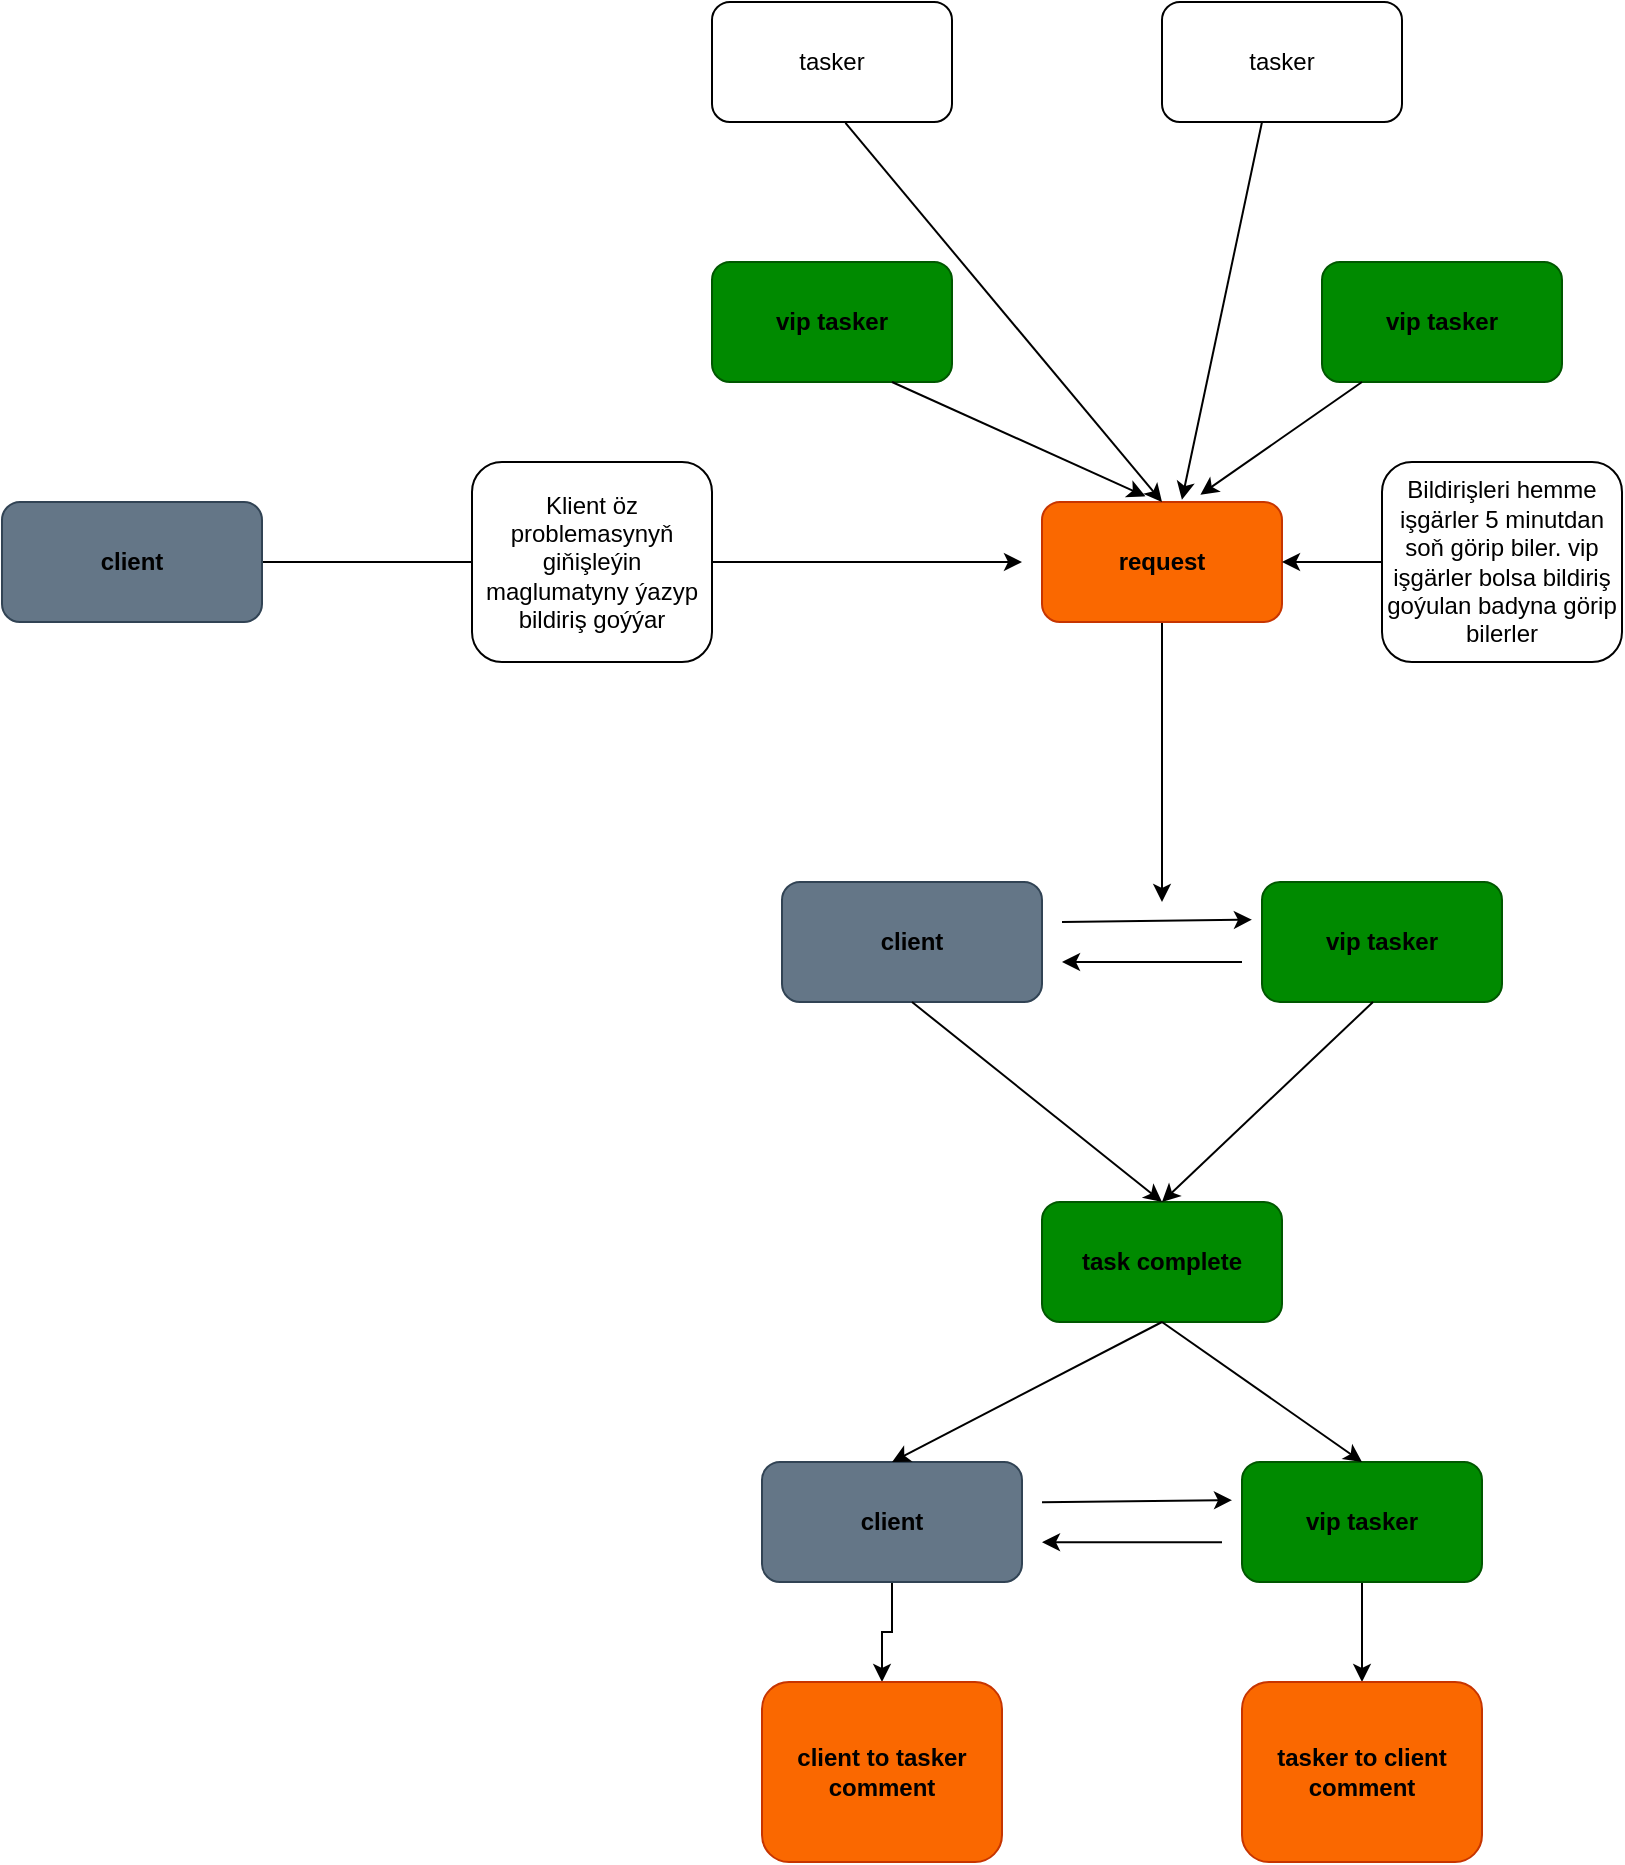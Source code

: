 <mxfile version="22.1.3" type="github">
  <diagram name="Page-1" id="2YBvvXClWsGukQMizWep">
    <mxGraphModel dx="2284" dy="1858" grid="1" gridSize="10" guides="1" tooltips="1" connect="1" arrows="1" fold="1" page="1" pageScale="1" pageWidth="850" pageHeight="1100" math="0" shadow="0">
      <root>
        <mxCell id="0" />
        <mxCell id="1" parent="0" />
        <mxCell id="JjVucMFV8raFjN2I7-2m-4" style="edgeStyle=orthogonalEdgeStyle;rounded=0;orthogonalLoop=1;jettySize=auto;html=1;" edge="1" parent="1" source="JjVucMFV8raFjN2I7-2m-3">
          <mxGeometry relative="1" as="geometry">
            <mxPoint x="460" y="210" as="targetPoint" />
          </mxGeometry>
        </mxCell>
        <mxCell id="JjVucMFV8raFjN2I7-2m-3" value="&lt;font color=&quot;#000000&quot;&gt;&lt;b&gt;client&lt;/b&gt;&lt;/font&gt;" style="rounded=1;whiteSpace=wrap;html=1;fillColor=#647687;strokeColor=#314354;fontColor=#ffffff;" vertex="1" parent="1">
          <mxGeometry x="-50" y="180" width="130" height="60" as="geometry" />
        </mxCell>
        <mxCell id="JjVucMFV8raFjN2I7-2m-25" style="edgeStyle=orthogonalEdgeStyle;rounded=0;orthogonalLoop=1;jettySize=auto;html=1;" edge="1" parent="1" source="JjVucMFV8raFjN2I7-2m-5">
          <mxGeometry relative="1" as="geometry">
            <mxPoint x="530" y="380" as="targetPoint" />
          </mxGeometry>
        </mxCell>
        <mxCell id="JjVucMFV8raFjN2I7-2m-5" value="&lt;b&gt;request&lt;/b&gt;" style="rounded=1;whiteSpace=wrap;html=1;fillColor=#fa6800;fontColor=#000000;strokeColor=#C73500;" vertex="1" parent="1">
          <mxGeometry x="470" y="180" width="120" height="60" as="geometry" />
        </mxCell>
        <mxCell id="JjVucMFV8raFjN2I7-2m-6" value="&lt;b&gt;&lt;font color=&quot;#000000&quot;&gt;vip tasker&lt;/font&gt;&lt;/b&gt;" style="rounded=1;whiteSpace=wrap;html=1;fillColor=#008a00;fontColor=#ffffff;strokeColor=#005700;" vertex="1" parent="1">
          <mxGeometry x="305" y="60" width="120" height="60" as="geometry" />
        </mxCell>
        <mxCell id="JjVucMFV8raFjN2I7-2m-8" value="" style="endArrow=classic;html=1;rounded=0;exitX=0.75;exitY=1;exitDx=0;exitDy=0;entryX=0.431;entryY=-0.047;entryDx=0;entryDy=0;entryPerimeter=0;" edge="1" parent="1" source="JjVucMFV8raFjN2I7-2m-6" target="JjVucMFV8raFjN2I7-2m-5">
          <mxGeometry width="50" height="50" relative="1" as="geometry">
            <mxPoint x="500" y="200" as="sourcePoint" />
            <mxPoint x="550" y="150" as="targetPoint" />
          </mxGeometry>
        </mxCell>
        <mxCell id="JjVucMFV8raFjN2I7-2m-9" value="tasker" style="rounded=1;whiteSpace=wrap;html=1;" vertex="1" parent="1">
          <mxGeometry x="305" y="-70" width="120" height="60" as="geometry" />
        </mxCell>
        <mxCell id="JjVucMFV8raFjN2I7-2m-10" value="&lt;font color=&quot;#000000&quot;&gt;&lt;b&gt;vip tasker&lt;/b&gt;&lt;/font&gt;" style="rounded=1;whiteSpace=wrap;html=1;fillColor=#008a00;fontColor=#ffffff;strokeColor=#005700;" vertex="1" parent="1">
          <mxGeometry x="610" y="60" width="120" height="60" as="geometry" />
        </mxCell>
        <mxCell id="JjVucMFV8raFjN2I7-2m-12" value="" style="endArrow=classic;html=1;rounded=0;exitX=0.75;exitY=1;exitDx=0;exitDy=0;entryX=0.66;entryY=-0.061;entryDx=0;entryDy=0;entryPerimeter=0;" edge="1" parent="1" target="JjVucMFV8raFjN2I7-2m-5">
          <mxGeometry width="50" height="50" relative="1" as="geometry">
            <mxPoint x="630" y="120" as="sourcePoint" />
            <mxPoint x="757" y="177" as="targetPoint" />
          </mxGeometry>
        </mxCell>
        <mxCell id="JjVucMFV8raFjN2I7-2m-13" value="" style="endArrow=classic;html=1;rounded=0;exitX=0.556;exitY=1.008;exitDx=0;exitDy=0;entryX=0.5;entryY=0;entryDx=0;entryDy=0;exitPerimeter=0;" edge="1" parent="1" source="JjVucMFV8raFjN2I7-2m-9" target="JjVucMFV8raFjN2I7-2m-5">
          <mxGeometry width="50" height="50" relative="1" as="geometry">
            <mxPoint x="343" y="3" as="sourcePoint" />
            <mxPoint x="470" y="60" as="targetPoint" />
          </mxGeometry>
        </mxCell>
        <mxCell id="JjVucMFV8raFjN2I7-2m-14" value="tasker" style="rounded=1;whiteSpace=wrap;html=1;" vertex="1" parent="1">
          <mxGeometry x="530" y="-70" width="120" height="60" as="geometry" />
        </mxCell>
        <mxCell id="JjVucMFV8raFjN2I7-2m-15" value="" style="endArrow=classic;html=1;rounded=0;entryX=0.583;entryY=-0.019;entryDx=0;entryDy=0;entryPerimeter=0;" edge="1" parent="1" target="JjVucMFV8raFjN2I7-2m-5">
          <mxGeometry width="50" height="50" relative="1" as="geometry">
            <mxPoint x="580" y="-10" as="sourcePoint" />
            <mxPoint x="609" y="170" as="targetPoint" />
          </mxGeometry>
        </mxCell>
        <mxCell id="JjVucMFV8raFjN2I7-2m-16" value="&lt;font color=&quot;#000000&quot;&gt;&lt;b&gt;vip tasker&lt;/b&gt;&lt;/font&gt;" style="rounded=1;whiteSpace=wrap;html=1;fillColor=#008a00;fontColor=#ffffff;strokeColor=#005700;" vertex="1" parent="1">
          <mxGeometry x="580" y="370" width="120" height="60" as="geometry" />
        </mxCell>
        <mxCell id="JjVucMFV8raFjN2I7-2m-17" value="&lt;font color=&quot;#000000&quot;&gt;&lt;b&gt;client&lt;/b&gt;&lt;/font&gt;" style="rounded=1;whiteSpace=wrap;html=1;fillColor=#647687;strokeColor=#314354;fontColor=#ffffff;" vertex="1" parent="1">
          <mxGeometry x="340" y="370" width="130" height="60" as="geometry" />
        </mxCell>
        <mxCell id="JjVucMFV8raFjN2I7-2m-21" value="" style="endArrow=classic;html=1;rounded=0;entryX=-0.042;entryY=0.314;entryDx=0;entryDy=0;entryPerimeter=0;" edge="1" parent="1" target="JjVucMFV8raFjN2I7-2m-16">
          <mxGeometry width="50" height="50" relative="1" as="geometry">
            <mxPoint x="480" y="390" as="sourcePoint" />
            <mxPoint x="530" y="340" as="targetPoint" />
          </mxGeometry>
        </mxCell>
        <mxCell id="JjVucMFV8raFjN2I7-2m-23" value="" style="endArrow=classic;html=1;rounded=0;" edge="1" parent="1">
          <mxGeometry width="50" height="50" relative="1" as="geometry">
            <mxPoint x="570" y="410" as="sourcePoint" />
            <mxPoint x="480" y="410" as="targetPoint" />
          </mxGeometry>
        </mxCell>
        <mxCell id="JjVucMFV8raFjN2I7-2m-26" value="&lt;b&gt;&lt;font color=&quot;#000000&quot;&gt;task complete&lt;/font&gt;&lt;/b&gt;" style="rounded=1;whiteSpace=wrap;html=1;fillColor=#008a00;fontColor=#ffffff;strokeColor=#005700;" vertex="1" parent="1">
          <mxGeometry x="470" y="530" width="120" height="60" as="geometry" />
        </mxCell>
        <mxCell id="JjVucMFV8raFjN2I7-2m-28" value="" style="endArrow=classic;html=1;rounded=0;exitX=0.5;exitY=1;exitDx=0;exitDy=0;entryX=0.5;entryY=0;entryDx=0;entryDy=0;" edge="1" parent="1" source="JjVucMFV8raFjN2I7-2m-17" target="JjVucMFV8raFjN2I7-2m-26">
          <mxGeometry width="50" height="50" relative="1" as="geometry">
            <mxPoint x="430" y="500" as="sourcePoint" />
            <mxPoint x="480" y="450" as="targetPoint" />
          </mxGeometry>
        </mxCell>
        <mxCell id="JjVucMFV8raFjN2I7-2m-29" value="" style="endArrow=classic;html=1;rounded=0;exitX=0.535;exitY=1.055;exitDx=0;exitDy=0;exitPerimeter=0;entryX=0.5;entryY=0;entryDx=0;entryDy=0;" edge="1" parent="1" target="JjVucMFV8raFjN2I7-2m-26">
          <mxGeometry width="50" height="50" relative="1" as="geometry">
            <mxPoint x="635.5" y="430" as="sourcePoint" />
            <mxPoint x="530" y="500" as="targetPoint" />
          </mxGeometry>
        </mxCell>
        <mxCell id="JjVucMFV8raFjN2I7-2m-37" style="edgeStyle=orthogonalEdgeStyle;rounded=0;orthogonalLoop=1;jettySize=auto;html=1;" edge="1" parent="1" source="JjVucMFV8raFjN2I7-2m-31" target="JjVucMFV8raFjN2I7-2m-36">
          <mxGeometry relative="1" as="geometry" />
        </mxCell>
        <mxCell id="JjVucMFV8raFjN2I7-2m-31" value="&lt;font color=&quot;#000000&quot;&gt;&lt;b&gt;vip tasker&lt;/b&gt;&lt;/font&gt;" style="rounded=1;whiteSpace=wrap;html=1;fillColor=#008a00;fontColor=#ffffff;strokeColor=#005700;" vertex="1" parent="1">
          <mxGeometry x="570" y="660" width="120" height="60" as="geometry" />
        </mxCell>
        <mxCell id="JjVucMFV8raFjN2I7-2m-42" style="edgeStyle=orthogonalEdgeStyle;rounded=0;orthogonalLoop=1;jettySize=auto;html=1;entryX=0.5;entryY=0;entryDx=0;entryDy=0;" edge="1" parent="1" source="JjVucMFV8raFjN2I7-2m-32" target="JjVucMFV8raFjN2I7-2m-35">
          <mxGeometry relative="1" as="geometry" />
        </mxCell>
        <mxCell id="JjVucMFV8raFjN2I7-2m-32" value="&lt;font color=&quot;#000000&quot;&gt;&lt;b&gt;client&lt;/b&gt;&lt;/font&gt;" style="rounded=1;whiteSpace=wrap;html=1;fillColor=#647687;strokeColor=#314354;fontColor=#ffffff;" vertex="1" parent="1">
          <mxGeometry x="330" y="660" width="130" height="60" as="geometry" />
        </mxCell>
        <mxCell id="JjVucMFV8raFjN2I7-2m-33" value="" style="endArrow=classic;html=1;rounded=0;entryX=-0.042;entryY=0.314;entryDx=0;entryDy=0;entryPerimeter=0;" edge="1" parent="1">
          <mxGeometry width="50" height="50" relative="1" as="geometry">
            <mxPoint x="470" y="680.08" as="sourcePoint" />
            <mxPoint x="565" y="679.08" as="targetPoint" />
          </mxGeometry>
        </mxCell>
        <mxCell id="JjVucMFV8raFjN2I7-2m-34" value="" style="endArrow=classic;html=1;rounded=0;" edge="1" parent="1">
          <mxGeometry width="50" height="50" relative="1" as="geometry">
            <mxPoint x="560" y="700.08" as="sourcePoint" />
            <mxPoint x="470" y="700.08" as="targetPoint" />
          </mxGeometry>
        </mxCell>
        <mxCell id="JjVucMFV8raFjN2I7-2m-35" value="&lt;b&gt;client to tasker comment&lt;/b&gt;" style="rounded=1;whiteSpace=wrap;html=1;fillColor=#fa6800;fontColor=#000000;strokeColor=#C73500;" vertex="1" parent="1">
          <mxGeometry x="330" y="770" width="120" height="90" as="geometry" />
        </mxCell>
        <mxCell id="JjVucMFV8raFjN2I7-2m-36" value="&lt;b&gt;tasker to client comment&lt;/b&gt;" style="rounded=1;whiteSpace=wrap;html=1;fillColor=#fa6800;fontColor=#000000;strokeColor=#C73500;" vertex="1" parent="1">
          <mxGeometry x="570" y="770" width="120" height="90" as="geometry" />
        </mxCell>
        <mxCell id="JjVucMFV8raFjN2I7-2m-43" value="" style="endArrow=classic;html=1;rounded=0;exitX=0.5;exitY=1;exitDx=0;exitDy=0;entryX=0.5;entryY=0;entryDx=0;entryDy=0;" edge="1" parent="1" source="JjVucMFV8raFjN2I7-2m-26" target="JjVucMFV8raFjN2I7-2m-31">
          <mxGeometry width="50" height="50" relative="1" as="geometry">
            <mxPoint x="580" y="570" as="sourcePoint" />
            <mxPoint x="630" y="520" as="targetPoint" />
          </mxGeometry>
        </mxCell>
        <mxCell id="JjVucMFV8raFjN2I7-2m-44" value="" style="endArrow=classic;html=1;rounded=0;exitX=0.5;exitY=1;exitDx=0;exitDy=0;entryX=0.5;entryY=0;entryDx=0;entryDy=0;" edge="1" parent="1" target="JjVucMFV8raFjN2I7-2m-32">
          <mxGeometry width="50" height="50" relative="1" as="geometry">
            <mxPoint x="530" y="590" as="sourcePoint" />
            <mxPoint x="630" y="660" as="targetPoint" />
          </mxGeometry>
        </mxCell>
        <mxCell id="JjVucMFV8raFjN2I7-2m-46" value="Klient öz problemasynyň giňişleýin maglumatyny ýazyp bildiriş goýýar" style="rounded=1;whiteSpace=wrap;html=1;" vertex="1" parent="1">
          <mxGeometry x="185" y="160" width="120" height="100" as="geometry" />
        </mxCell>
        <mxCell id="JjVucMFV8raFjN2I7-2m-48" style="edgeStyle=orthogonalEdgeStyle;rounded=0;orthogonalLoop=1;jettySize=auto;html=1;" edge="1" parent="1" source="JjVucMFV8raFjN2I7-2m-47" target="JjVucMFV8raFjN2I7-2m-5">
          <mxGeometry relative="1" as="geometry" />
        </mxCell>
        <mxCell id="JjVucMFV8raFjN2I7-2m-47" value="Bildirişleri hemme işgärler 5 minutdan soň görip biler. vip işgärler bolsa bildiriş goýulan badyna görip bilerler" style="rounded=1;whiteSpace=wrap;html=1;" vertex="1" parent="1">
          <mxGeometry x="640" y="160" width="120" height="100" as="geometry" />
        </mxCell>
      </root>
    </mxGraphModel>
  </diagram>
</mxfile>
